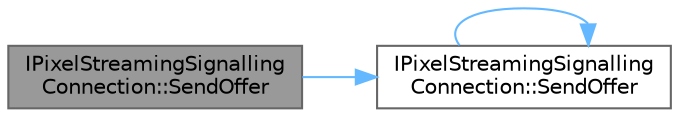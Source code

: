 digraph "IPixelStreamingSignallingConnection::SendOffer"
{
 // INTERACTIVE_SVG=YES
 // LATEX_PDF_SIZE
  bgcolor="transparent";
  edge [fontname=Helvetica,fontsize=10,labelfontname=Helvetica,labelfontsize=10];
  node [fontname=Helvetica,fontsize=10,shape=box,height=0.2,width=0.4];
  rankdir="LR";
  Node1 [id="Node000001",label="IPixelStreamingSignalling\lConnection::SendOffer",height=0.2,width=0.4,color="gray40", fillcolor="grey60", style="filled", fontcolor="black",tooltip="[Stream receiver only] Sends an offer to the streamer."];
  Node1 -> Node2 [id="edge1_Node000001_Node000002",color="steelblue1",style="solid",tooltip=" "];
  Node2 [id="Node000002",label="IPixelStreamingSignalling\lConnection::SendOffer",height=0.2,width=0.4,color="grey40", fillcolor="white", style="filled",URL="$d1/d09/classIPixelStreamingSignallingConnection.html#a488c9bd97e883345ffac071216620813",tooltip="[Streamer only] Sends an offer to the specified player."];
  Node2 -> Node2 [id="edge2_Node000002_Node000002",color="steelblue1",style="solid",tooltip=" "];
}
